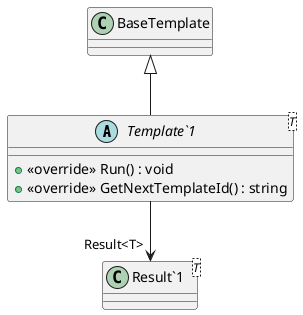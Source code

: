 @startuml
abstract class "Template`1"<T> {
    + <<override>> Run() : void
    + <<override>> GetNextTemplateId() : string
}
class "Result`1"<T> {
}
BaseTemplate <|-- "Template`1"
"Template`1" --> "Result<T>" "Result`1"
@enduml
